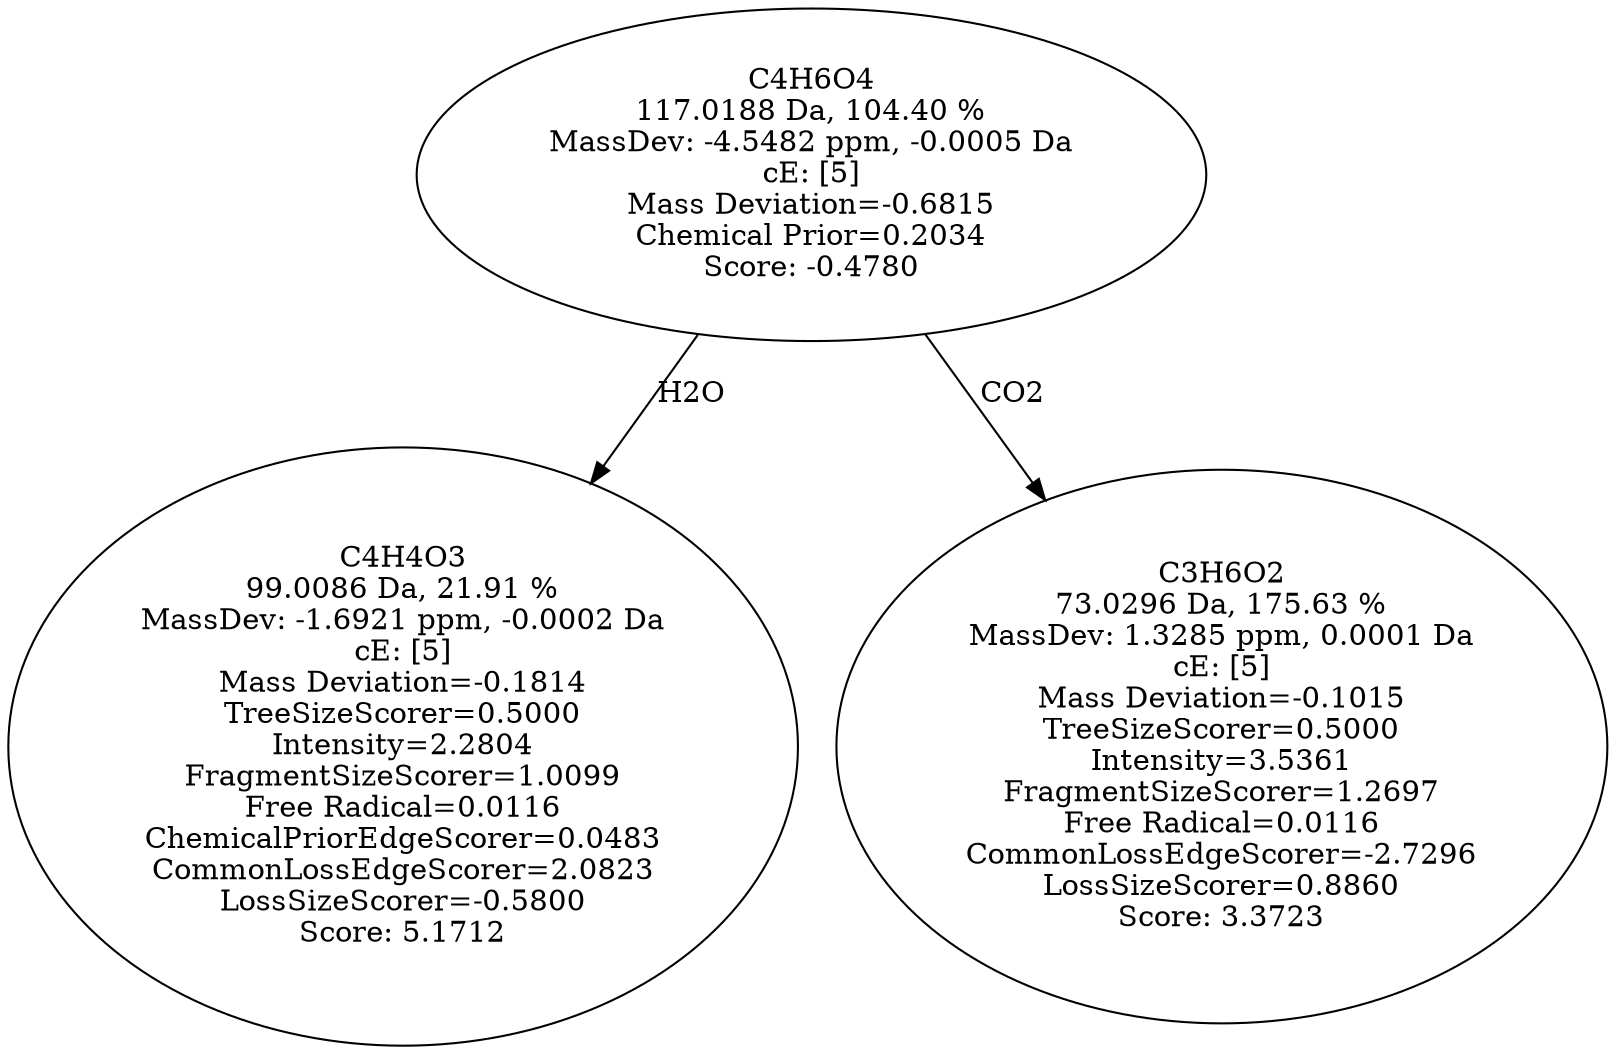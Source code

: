strict digraph {
v1 [label="C4H4O3\n99.0086 Da, 21.91 %\nMassDev: -1.6921 ppm, -0.0002 Da\ncE: [5]\nMass Deviation=-0.1814\nTreeSizeScorer=0.5000\nIntensity=2.2804\nFragmentSizeScorer=1.0099\nFree Radical=0.0116\nChemicalPriorEdgeScorer=0.0483\nCommonLossEdgeScorer=2.0823\nLossSizeScorer=-0.5800\nScore: 5.1712"];
v2 [label="C3H6O2\n73.0296 Da, 175.63 %\nMassDev: 1.3285 ppm, 0.0001 Da\ncE: [5]\nMass Deviation=-0.1015\nTreeSizeScorer=0.5000\nIntensity=3.5361\nFragmentSizeScorer=1.2697\nFree Radical=0.0116\nCommonLossEdgeScorer=-2.7296\nLossSizeScorer=0.8860\nScore: 3.3723"];
v3 [label="C4H6O4\n117.0188 Da, 104.40 %\nMassDev: -4.5482 ppm, -0.0005 Da\ncE: [5]\nMass Deviation=-0.6815\nChemical Prior=0.2034\nScore: -0.4780"];
v3 -> v1 [label="H2O"];
v3 -> v2 [label="CO2"];
}